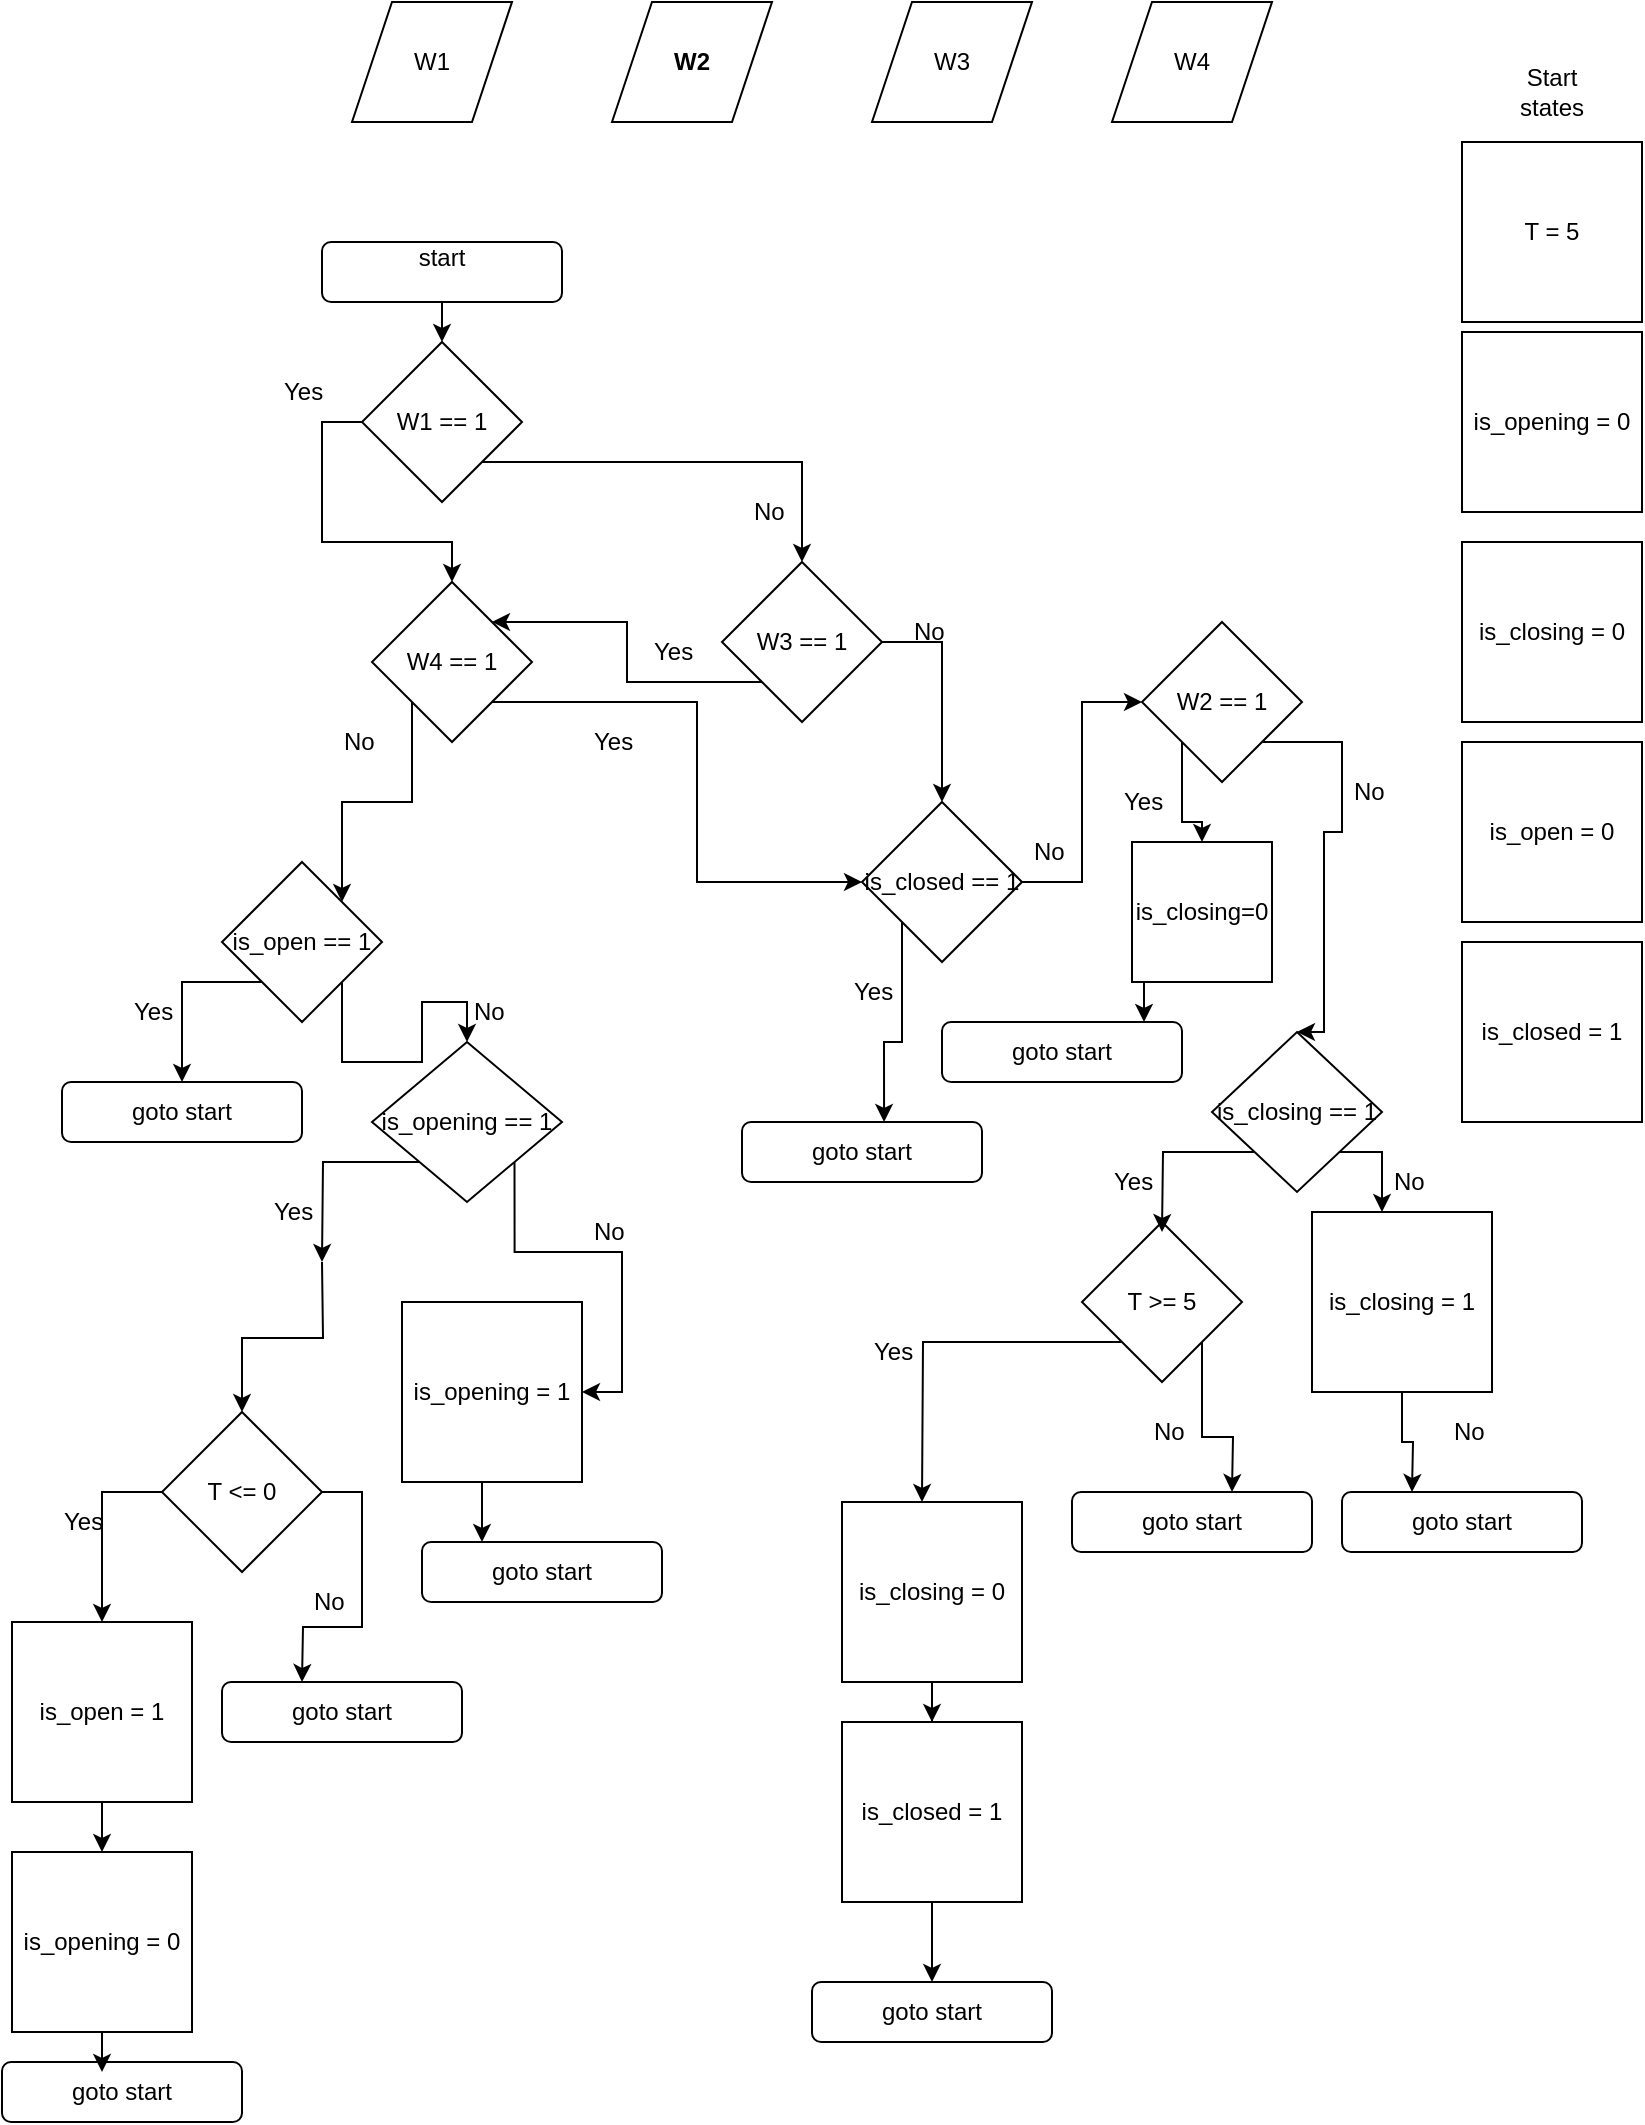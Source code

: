 <mxfile version="25.0.3">
  <diagram name="Page-1" id="KvRAbFXGMKusidXB823i">
    <mxGraphModel dx="1035" dy="562" grid="1" gridSize="10" guides="1" tooltips="1" connect="1" arrows="1" fold="1" page="1" pageScale="1" pageWidth="850" pageHeight="1100" math="0" shadow="0">
      <root>
        <mxCell id="0" />
        <mxCell id="1" parent="0" />
        <mxCell id="lL323Zc3xE1iprVFfcl4-1" style="edgeStyle=orthogonalEdgeStyle;rounded=0;orthogonalLoop=1;jettySize=auto;html=1;exitX=1;exitY=1;exitDx=0;exitDy=0;entryX=0.5;entryY=0;entryDx=0;entryDy=0;" edge="1" parent="1" source="lL323Zc3xE1iprVFfcl4-3" target="lL323Zc3xE1iprVFfcl4-14">
          <mxGeometry relative="1" as="geometry" />
        </mxCell>
        <mxCell id="lL323Zc3xE1iprVFfcl4-2" style="edgeStyle=orthogonalEdgeStyle;rounded=0;orthogonalLoop=1;jettySize=auto;html=1;exitX=0;exitY=0.5;exitDx=0;exitDy=0;entryX=0.5;entryY=0;entryDx=0;entryDy=0;" edge="1" parent="1" source="lL323Zc3xE1iprVFfcl4-3" target="lL323Zc3xE1iprVFfcl4-63">
          <mxGeometry relative="1" as="geometry" />
        </mxCell>
        <mxCell id="lL323Zc3xE1iprVFfcl4-3" value="W1 == 1" style="rhombus;whiteSpace=wrap;html=1;" vertex="1" parent="1">
          <mxGeometry x="190" y="200" width="80" height="80" as="geometry" />
        </mxCell>
        <mxCell id="lL323Zc3xE1iprVFfcl4-4" value="W4" style="shape=parallelogram;perimeter=parallelogramPerimeter;whiteSpace=wrap;html=1;fixedSize=1;" vertex="1" parent="1">
          <mxGeometry x="565" y="30" width="80" height="60" as="geometry" />
        </mxCell>
        <mxCell id="lL323Zc3xE1iprVFfcl4-5" value="W3" style="shape=parallelogram;perimeter=parallelogramPerimeter;whiteSpace=wrap;html=1;fixedSize=1;" vertex="1" parent="1">
          <mxGeometry x="445" y="30" width="80" height="60" as="geometry" />
        </mxCell>
        <mxCell id="lL323Zc3xE1iprVFfcl4-6" value="W2" style="shape=parallelogram;perimeter=parallelogramPerimeter;whiteSpace=wrap;html=1;fixedSize=1;fontStyle=1" vertex="1" parent="1">
          <mxGeometry x="315" y="30" width="80" height="60" as="geometry" />
        </mxCell>
        <mxCell id="lL323Zc3xE1iprVFfcl4-7" value="W1" style="shape=parallelogram;perimeter=parallelogramPerimeter;whiteSpace=wrap;html=1;fixedSize=1;" vertex="1" parent="1">
          <mxGeometry x="185" y="30" width="80" height="60" as="geometry" />
        </mxCell>
        <mxCell id="lL323Zc3xE1iprVFfcl4-8" value="No" style="text;strokeColor=none;fillColor=none;align=left;verticalAlign=middle;spacingLeft=4;spacingRight=4;overflow=hidden;points=[[0,0.5],[1,0.5]];portConstraint=eastwest;rotatable=0;whiteSpace=wrap;html=1;" vertex="1" parent="1">
          <mxGeometry x="380" y="270" width="30" height="30" as="geometry" />
        </mxCell>
        <mxCell id="lL323Zc3xE1iprVFfcl4-9" style="edgeStyle=orthogonalEdgeStyle;rounded=0;orthogonalLoop=1;jettySize=auto;html=1;exitX=0.5;exitY=1;exitDx=0;exitDy=0;entryX=0.5;entryY=0;entryDx=0;entryDy=0;" edge="1" parent="1" source="lL323Zc3xE1iprVFfcl4-10">
          <mxGeometry relative="1" as="geometry">
            <mxPoint x="250" y="800" as="targetPoint" />
          </mxGeometry>
        </mxCell>
        <mxCell id="lL323Zc3xE1iprVFfcl4-10" value="is_opening = 1" style="whiteSpace=wrap;html=1;aspect=fixed;" vertex="1" parent="1">
          <mxGeometry x="210" y="680" width="90" height="90" as="geometry" />
        </mxCell>
        <mxCell id="lL323Zc3xE1iprVFfcl4-11" value="is_opening = 0" style="whiteSpace=wrap;html=1;aspect=fixed;" vertex="1" parent="1">
          <mxGeometry x="740" y="195" width="90" height="90" as="geometry" />
        </mxCell>
        <mxCell id="lL323Zc3xE1iprVFfcl4-12" style="edgeStyle=orthogonalEdgeStyle;rounded=0;orthogonalLoop=1;jettySize=auto;html=1;exitX=1;exitY=0.5;exitDx=0;exitDy=0;" edge="1" parent="1" source="lL323Zc3xE1iprVFfcl4-14" target="lL323Zc3xE1iprVFfcl4-44">
          <mxGeometry relative="1" as="geometry" />
        </mxCell>
        <mxCell id="lL323Zc3xE1iprVFfcl4-13" style="edgeStyle=orthogonalEdgeStyle;rounded=0;orthogonalLoop=1;jettySize=auto;html=1;exitX=0;exitY=1;exitDx=0;exitDy=0;entryX=1;entryY=0;entryDx=0;entryDy=0;" edge="1" parent="1" source="lL323Zc3xE1iprVFfcl4-14" target="lL323Zc3xE1iprVFfcl4-63">
          <mxGeometry relative="1" as="geometry" />
        </mxCell>
        <mxCell id="lL323Zc3xE1iprVFfcl4-14" value="W3 == 1" style="rhombus;whiteSpace=wrap;html=1;" vertex="1" parent="1">
          <mxGeometry x="370" y="310" width="80" height="80" as="geometry" />
        </mxCell>
        <mxCell id="lL323Zc3xE1iprVFfcl4-15" value="Yes" style="text;strokeColor=none;fillColor=none;align=left;verticalAlign=middle;spacingLeft=4;spacingRight=4;overflow=hidden;points=[[0,0.5],[1,0.5]];portConstraint=eastwest;rotatable=0;whiteSpace=wrap;html=1;" vertex="1" parent="1">
          <mxGeometry x="330" y="340" width="30" height="30" as="geometry" />
        </mxCell>
        <mxCell id="lL323Zc3xE1iprVFfcl4-16" value="Start states" style="text;html=1;align=center;verticalAlign=middle;whiteSpace=wrap;rounded=0;" vertex="1" parent="1">
          <mxGeometry x="755" y="60" width="60" height="30" as="geometry" />
        </mxCell>
        <mxCell id="lL323Zc3xE1iprVFfcl4-17" style="edgeStyle=orthogonalEdgeStyle;rounded=0;orthogonalLoop=1;jettySize=auto;html=1;exitX=1;exitY=1;exitDx=0;exitDy=0;entryX=0.75;entryY=0;entryDx=0;entryDy=0;" edge="1" parent="1" source="lL323Zc3xE1iprVFfcl4-19">
          <mxGeometry relative="1" as="geometry">
            <mxPoint x="625" y="775" as="targetPoint" />
          </mxGeometry>
        </mxCell>
        <mxCell id="lL323Zc3xE1iprVFfcl4-18" style="edgeStyle=orthogonalEdgeStyle;rounded=0;orthogonalLoop=1;jettySize=auto;html=1;exitX=0;exitY=1;exitDx=0;exitDy=0;" edge="1" parent="1" source="lL323Zc3xE1iprVFfcl4-19">
          <mxGeometry relative="1" as="geometry">
            <mxPoint x="470" y="780" as="targetPoint" />
          </mxGeometry>
        </mxCell>
        <mxCell id="lL323Zc3xE1iprVFfcl4-19" value="T &amp;gt;= 5" style="rhombus;whiteSpace=wrap;html=1;" vertex="1" parent="1">
          <mxGeometry x="550" y="640" width="80" height="80" as="geometry" />
        </mxCell>
        <mxCell id="lL323Zc3xE1iprVFfcl4-20" value="Yes" style="text;strokeColor=none;fillColor=none;align=left;verticalAlign=middle;spacingLeft=4;spacingRight=4;overflow=hidden;points=[[0,0.5],[1,0.5]];portConstraint=eastwest;rotatable=0;whiteSpace=wrap;html=1;" vertex="1" parent="1">
          <mxGeometry x="145" y="210" width="30" height="30" as="geometry" />
        </mxCell>
        <mxCell id="lL323Zc3xE1iprVFfcl4-21" style="edgeStyle=orthogonalEdgeStyle;rounded=0;orthogonalLoop=1;jettySize=auto;html=1;entryX=0.5;entryY=0;entryDx=0;entryDy=0;" edge="1" parent="1" target="lL323Zc3xE1iprVFfcl4-24">
          <mxGeometry relative="1" as="geometry">
            <mxPoint x="170" y="660" as="sourcePoint" />
          </mxGeometry>
        </mxCell>
        <mxCell id="lL323Zc3xE1iprVFfcl4-22" style="edgeStyle=orthogonalEdgeStyle;rounded=0;orthogonalLoop=1;jettySize=auto;html=1;exitX=0;exitY=0.5;exitDx=0;exitDy=0;entryX=0.5;entryY=0;entryDx=0;entryDy=0;" edge="1" parent="1" source="lL323Zc3xE1iprVFfcl4-24" target="lL323Zc3xE1iprVFfcl4-39">
          <mxGeometry relative="1" as="geometry">
            <mxPoint x="65" y="835" as="targetPoint" />
          </mxGeometry>
        </mxCell>
        <mxCell id="lL323Zc3xE1iprVFfcl4-23" style="edgeStyle=orthogonalEdgeStyle;rounded=0;orthogonalLoop=1;jettySize=auto;html=1;exitX=1;exitY=0.5;exitDx=0;exitDy=0;" edge="1" parent="1" source="lL323Zc3xE1iprVFfcl4-24">
          <mxGeometry relative="1" as="geometry">
            <mxPoint x="160" y="870" as="targetPoint" />
          </mxGeometry>
        </mxCell>
        <mxCell id="lL323Zc3xE1iprVFfcl4-24" value="T &amp;lt;= 0" style="rhombus;whiteSpace=wrap;html=1;" vertex="1" parent="1">
          <mxGeometry x="90" y="735" width="80" height="80" as="geometry" />
        </mxCell>
        <mxCell id="lL323Zc3xE1iprVFfcl4-25" value="Yes" style="text;strokeColor=none;fillColor=none;align=left;verticalAlign=middle;spacingLeft=4;spacingRight=4;overflow=hidden;points=[[0,0.5],[1,0.5]];portConstraint=eastwest;rotatable=0;whiteSpace=wrap;html=1;" vertex="1" parent="1">
          <mxGeometry x="35" y="775" width="30" height="30" as="geometry" />
        </mxCell>
        <mxCell id="lL323Zc3xE1iprVFfcl4-26" value="No" style="text;strokeColor=none;fillColor=none;align=left;verticalAlign=middle;spacingLeft=4;spacingRight=4;overflow=hidden;points=[[0,0.5],[1,0.5]];portConstraint=eastwest;rotatable=0;whiteSpace=wrap;html=1;" vertex="1" parent="1">
          <mxGeometry x="160" y="815" width="30" height="30" as="geometry" />
        </mxCell>
        <mxCell id="lL323Zc3xE1iprVFfcl4-27" value="is_closing = 0" style="whiteSpace=wrap;html=1;aspect=fixed;" vertex="1" parent="1">
          <mxGeometry x="740" y="300" width="90" height="90" as="geometry" />
        </mxCell>
        <mxCell id="lL323Zc3xE1iprVFfcl4-28" value="is_open = 0" style="whiteSpace=wrap;html=1;aspect=fixed;" vertex="1" parent="1">
          <mxGeometry x="740" y="400" width="90" height="90" as="geometry" />
        </mxCell>
        <mxCell id="lL323Zc3xE1iprVFfcl4-29" value="is_closed = 1" style="whiteSpace=wrap;html=1;aspect=fixed;" vertex="1" parent="1">
          <mxGeometry x="740" y="500" width="90" height="90" as="geometry" />
        </mxCell>
        <mxCell id="lL323Zc3xE1iprVFfcl4-30" style="edgeStyle=orthogonalEdgeStyle;rounded=0;orthogonalLoop=1;jettySize=auto;html=1;exitX=0;exitY=1;exitDx=0;exitDy=0;" edge="1" parent="1" source="lL323Zc3xE1iprVFfcl4-32">
          <mxGeometry relative="1" as="geometry">
            <mxPoint x="100" y="570" as="targetPoint" />
          </mxGeometry>
        </mxCell>
        <mxCell id="lL323Zc3xE1iprVFfcl4-31" style="edgeStyle=orthogonalEdgeStyle;rounded=0;orthogonalLoop=1;jettySize=auto;html=1;exitX=1;exitY=1;exitDx=0;exitDy=0;entryX=0.5;entryY=0;entryDx=0;entryDy=0;" edge="1" parent="1" source="lL323Zc3xE1iprVFfcl4-32" target="lL323Zc3xE1iprVFfcl4-49">
          <mxGeometry relative="1" as="geometry">
            <mxPoint x="220" y="560" as="targetPoint" />
          </mxGeometry>
        </mxCell>
        <mxCell id="lL323Zc3xE1iprVFfcl4-32" value="is_open == 1" style="rhombus;whiteSpace=wrap;html=1;" vertex="1" parent="1">
          <mxGeometry x="120" y="460" width="80" height="80" as="geometry" />
        </mxCell>
        <mxCell id="lL323Zc3xE1iprVFfcl4-33" value="Yes" style="text;strokeColor=none;fillColor=none;align=left;verticalAlign=middle;spacingLeft=4;spacingRight=4;overflow=hidden;points=[[0,0.5],[1,0.5]];portConstraint=eastwest;rotatable=0;whiteSpace=wrap;html=1;" vertex="1" parent="1">
          <mxGeometry x="70" y="520" width="30" height="30" as="geometry" />
        </mxCell>
        <mxCell id="lL323Zc3xE1iprVFfcl4-34" value="No" style="text;strokeColor=none;fillColor=none;align=left;verticalAlign=middle;spacingLeft=4;spacingRight=4;overflow=hidden;points=[[0,0.5],[1,0.5]];portConstraint=eastwest;rotatable=0;whiteSpace=wrap;html=1;" vertex="1" parent="1">
          <mxGeometry x="240" y="520" width="30" height="30" as="geometry" />
        </mxCell>
        <mxCell id="lL323Zc3xE1iprVFfcl4-35" style="edgeStyle=orthogonalEdgeStyle;rounded=0;orthogonalLoop=1;jettySize=auto;html=1;exitX=0.5;exitY=1;exitDx=0;exitDy=0;entryX=0.5;entryY=0;entryDx=0;entryDy=0;" edge="1" parent="1" source="lL323Zc3xE1iprVFfcl4-36" target="lL323Zc3xE1iprVFfcl4-3">
          <mxGeometry relative="1" as="geometry" />
        </mxCell>
        <mxCell id="lL323Zc3xE1iprVFfcl4-36" value="&lt;div&gt;start&lt;/div&gt;&lt;div&gt;&lt;br&gt;&lt;/div&gt;" style="rounded=1;whiteSpace=wrap;html=1;" vertex="1" parent="1">
          <mxGeometry x="170" y="150" width="120" height="30" as="geometry" />
        </mxCell>
        <mxCell id="lL323Zc3xE1iprVFfcl4-37" value="goto start" style="rounded=1;whiteSpace=wrap;html=1;" vertex="1" parent="1">
          <mxGeometry x="40" y="570" width="120" height="30" as="geometry" />
        </mxCell>
        <mxCell id="lL323Zc3xE1iprVFfcl4-38" style="edgeStyle=orthogonalEdgeStyle;rounded=0;orthogonalLoop=1;jettySize=auto;html=1;exitX=0.5;exitY=1;exitDx=0;exitDy=0;entryX=0.5;entryY=0;entryDx=0;entryDy=0;" edge="1" parent="1">
          <mxGeometry relative="1" as="geometry">
            <mxPoint x="60" y="925" as="sourcePoint" />
            <mxPoint x="60" y="955" as="targetPoint" />
          </mxGeometry>
        </mxCell>
        <mxCell id="lL323Zc3xE1iprVFfcl4-39" value="is_open = 1" style="whiteSpace=wrap;html=1;aspect=fixed;" vertex="1" parent="1">
          <mxGeometry x="15" y="840" width="90" height="90" as="geometry" />
        </mxCell>
        <mxCell id="lL323Zc3xE1iprVFfcl4-40" value="goto start" style="rounded=1;whiteSpace=wrap;html=1;" vertex="1" parent="1">
          <mxGeometry x="10" y="1060" width="120" height="30" as="geometry" />
        </mxCell>
        <mxCell id="lL323Zc3xE1iprVFfcl4-41" value="goto start" style="rounded=1;whiteSpace=wrap;html=1;" vertex="1" parent="1">
          <mxGeometry x="545" y="775" width="120" height="30" as="geometry" />
        </mxCell>
        <mxCell id="lL323Zc3xE1iprVFfcl4-42" style="edgeStyle=orthogonalEdgeStyle;rounded=0;orthogonalLoop=1;jettySize=auto;html=1;exitX=0;exitY=1;exitDx=0;exitDy=0;entryX=0.592;entryY=0;entryDx=0;entryDy=0;entryPerimeter=0;" edge="1" parent="1" source="lL323Zc3xE1iprVFfcl4-44" target="lL323Zc3xE1iprVFfcl4-60">
          <mxGeometry relative="1" as="geometry">
            <mxPoint x="450" y="570" as="targetPoint" />
          </mxGeometry>
        </mxCell>
        <mxCell id="lL323Zc3xE1iprVFfcl4-43" style="edgeStyle=orthogonalEdgeStyle;rounded=0;orthogonalLoop=1;jettySize=auto;html=1;exitX=1;exitY=0.5;exitDx=0;exitDy=0;entryX=0;entryY=0.5;entryDx=0;entryDy=0;" edge="1" parent="1" source="lL323Zc3xE1iprVFfcl4-44" target="lL323Zc3xE1iprVFfcl4-79">
          <mxGeometry relative="1" as="geometry" />
        </mxCell>
        <mxCell id="lL323Zc3xE1iprVFfcl4-44" value="is_closed == 1" style="rhombus;whiteSpace=wrap;html=1;" vertex="1" parent="1">
          <mxGeometry x="440" y="430" width="80" height="80" as="geometry" />
        </mxCell>
        <mxCell id="lL323Zc3xE1iprVFfcl4-45" value="Yes" style="text;strokeColor=none;fillColor=none;align=left;verticalAlign=middle;spacingLeft=4;spacingRight=4;overflow=hidden;points=[[0,0.5],[1,0.5]];portConstraint=eastwest;rotatable=0;whiteSpace=wrap;html=1;" vertex="1" parent="1">
          <mxGeometry x="430" y="510" width="30" height="30" as="geometry" />
        </mxCell>
        <mxCell id="lL323Zc3xE1iprVFfcl4-46" value="No" style="text;strokeColor=none;fillColor=none;align=left;verticalAlign=middle;spacingLeft=4;spacingRight=4;overflow=hidden;points=[[0,0.5],[1,0.5]];portConstraint=eastwest;rotatable=0;whiteSpace=wrap;html=1;" vertex="1" parent="1">
          <mxGeometry x="730" y="730" width="30" height="30" as="geometry" />
        </mxCell>
        <mxCell id="lL323Zc3xE1iprVFfcl4-47" style="edgeStyle=orthogonalEdgeStyle;rounded=0;orthogonalLoop=1;jettySize=auto;html=1;exitX=0;exitY=1;exitDx=0;exitDy=0;" edge="1" parent="1" source="lL323Zc3xE1iprVFfcl4-49">
          <mxGeometry relative="1" as="geometry">
            <mxPoint x="170" y="660" as="targetPoint" />
          </mxGeometry>
        </mxCell>
        <mxCell id="lL323Zc3xE1iprVFfcl4-48" style="edgeStyle=orthogonalEdgeStyle;rounded=0;orthogonalLoop=1;jettySize=auto;html=1;exitX=1;exitY=1;exitDx=0;exitDy=0;entryX=1;entryY=0.5;entryDx=0;entryDy=0;" edge="1" parent="1" source="lL323Zc3xE1iprVFfcl4-49" target="lL323Zc3xE1iprVFfcl4-10">
          <mxGeometry relative="1" as="geometry">
            <mxPoint x="310" y="650" as="targetPoint" />
          </mxGeometry>
        </mxCell>
        <mxCell id="lL323Zc3xE1iprVFfcl4-49" value="is_opening == 1" style="rhombus;whiteSpace=wrap;html=1;" vertex="1" parent="1">
          <mxGeometry x="195" y="550" width="95" height="80" as="geometry" />
        </mxCell>
        <mxCell id="lL323Zc3xE1iprVFfcl4-50" value="Yes" style="text;strokeColor=none;fillColor=none;align=left;verticalAlign=middle;spacingLeft=4;spacingRight=4;overflow=hidden;points=[[0,0.5],[1,0.5]];portConstraint=eastwest;rotatable=0;whiteSpace=wrap;html=1;" vertex="1" parent="1">
          <mxGeometry x="140" y="620" width="30" height="30" as="geometry" />
        </mxCell>
        <mxCell id="lL323Zc3xE1iprVFfcl4-51" value="No" style="text;strokeColor=none;fillColor=none;align=left;verticalAlign=middle;spacingLeft=4;spacingRight=4;overflow=hidden;points=[[0,0.5],[1,0.5]];portConstraint=eastwest;rotatable=0;whiteSpace=wrap;html=1;" vertex="1" parent="1">
          <mxGeometry x="300" y="630" width="30" height="30" as="geometry" />
        </mxCell>
        <mxCell id="lL323Zc3xE1iprVFfcl4-52" value="goto start" style="rounded=1;whiteSpace=wrap;html=1;" vertex="1" parent="1">
          <mxGeometry x="220" y="800" width="120" height="30" as="geometry" />
        </mxCell>
        <mxCell id="lL323Zc3xE1iprVFfcl4-53" value="" style="edgeStyle=orthogonalEdgeStyle;rounded=0;orthogonalLoop=1;jettySize=auto;html=1;" edge="1" parent="1" source="lL323Zc3xE1iprVFfcl4-54">
          <mxGeometry relative="1" as="geometry">
            <mxPoint x="60" y="1065" as="targetPoint" />
          </mxGeometry>
        </mxCell>
        <mxCell id="lL323Zc3xE1iprVFfcl4-54" value="is_opening = 0" style="whiteSpace=wrap;html=1;aspect=fixed;" vertex="1" parent="1">
          <mxGeometry x="15" y="955" width="90" height="90" as="geometry" />
        </mxCell>
        <mxCell id="lL323Zc3xE1iprVFfcl4-55" style="edgeStyle=orthogonalEdgeStyle;rounded=0;orthogonalLoop=1;jettySize=auto;html=1;exitX=0;exitY=1;exitDx=0;exitDy=0;" edge="1" parent="1" source="lL323Zc3xE1iprVFfcl4-57">
          <mxGeometry relative="1" as="geometry">
            <mxPoint x="590" y="645" as="targetPoint" />
          </mxGeometry>
        </mxCell>
        <mxCell id="lL323Zc3xE1iprVFfcl4-56" style="edgeStyle=orthogonalEdgeStyle;rounded=0;orthogonalLoop=1;jettySize=auto;html=1;exitX=1;exitY=1;exitDx=0;exitDy=0;" edge="1" parent="1" source="lL323Zc3xE1iprVFfcl4-57">
          <mxGeometry relative="1" as="geometry">
            <mxPoint x="700" y="635" as="targetPoint" />
          </mxGeometry>
        </mxCell>
        <mxCell id="lL323Zc3xE1iprVFfcl4-57" value="is_closing == 1" style="rhombus;whiteSpace=wrap;html=1;" vertex="1" parent="1">
          <mxGeometry x="615" y="545" width="85" height="80" as="geometry" />
        </mxCell>
        <mxCell id="lL323Zc3xE1iprVFfcl4-58" value="Yes" style="text;strokeColor=none;fillColor=none;align=left;verticalAlign=middle;spacingLeft=4;spacingRight=4;overflow=hidden;points=[[0,0.5],[1,0.5]];portConstraint=eastwest;rotatable=0;whiteSpace=wrap;html=1;" vertex="1" parent="1">
          <mxGeometry x="560" y="605" width="30" height="30" as="geometry" />
        </mxCell>
        <mxCell id="lL323Zc3xE1iprVFfcl4-59" value="No" style="text;strokeColor=none;fillColor=none;align=left;verticalAlign=middle;spacingLeft=4;spacingRight=4;overflow=hidden;points=[[0,0.5],[1,0.5]];portConstraint=eastwest;rotatable=0;whiteSpace=wrap;html=1;" vertex="1" parent="1">
          <mxGeometry x="700" y="605" width="30" height="30" as="geometry" />
        </mxCell>
        <mxCell id="lL323Zc3xE1iprVFfcl4-60" value="goto start" style="rounded=1;whiteSpace=wrap;html=1;" vertex="1" parent="1">
          <mxGeometry x="380" y="590" width="120" height="30" as="geometry" />
        </mxCell>
        <mxCell id="lL323Zc3xE1iprVFfcl4-61" style="edgeStyle=orthogonalEdgeStyle;rounded=0;orthogonalLoop=1;jettySize=auto;html=1;exitX=0;exitY=1;exitDx=0;exitDy=0;entryX=1;entryY=0;entryDx=0;entryDy=0;" edge="1" parent="1" source="lL323Zc3xE1iprVFfcl4-63" target="lL323Zc3xE1iprVFfcl4-32">
          <mxGeometry relative="1" as="geometry" />
        </mxCell>
        <mxCell id="lL323Zc3xE1iprVFfcl4-62" style="edgeStyle=orthogonalEdgeStyle;rounded=0;orthogonalLoop=1;jettySize=auto;html=1;exitX=1;exitY=1;exitDx=0;exitDy=0;entryX=0;entryY=0.5;entryDx=0;entryDy=0;" edge="1" parent="1" source="lL323Zc3xE1iprVFfcl4-63" target="lL323Zc3xE1iprVFfcl4-44">
          <mxGeometry relative="1" as="geometry" />
        </mxCell>
        <mxCell id="lL323Zc3xE1iprVFfcl4-63" value="W4 == 1" style="rhombus;whiteSpace=wrap;html=1;" vertex="1" parent="1">
          <mxGeometry x="195" y="320" width="80" height="80" as="geometry" />
        </mxCell>
        <mxCell id="lL323Zc3xE1iprVFfcl4-64" value="Yes" style="text;strokeColor=none;fillColor=none;align=left;verticalAlign=middle;spacingLeft=4;spacingRight=4;overflow=hidden;points=[[0,0.5],[1,0.5]];portConstraint=eastwest;rotatable=0;whiteSpace=wrap;html=1;" vertex="1" parent="1">
          <mxGeometry x="300" y="390" width="30" height="20" as="geometry" />
        </mxCell>
        <mxCell id="lL323Zc3xE1iprVFfcl4-65" value="No" style="text;strokeColor=none;fillColor=none;align=left;verticalAlign=middle;spacingLeft=4;spacingRight=4;overflow=hidden;points=[[0,0.5],[1,0.5]];portConstraint=eastwest;rotatable=0;whiteSpace=wrap;html=1;" vertex="1" parent="1">
          <mxGeometry x="175" y="385" width="30" height="30" as="geometry" />
        </mxCell>
        <mxCell id="lL323Zc3xE1iprVFfcl4-66" style="edgeStyle=orthogonalEdgeStyle;rounded=0;orthogonalLoop=1;jettySize=auto;html=1;exitX=0.5;exitY=1;exitDx=0;exitDy=0;entryX=0.5;entryY=0;entryDx=0;entryDy=0;" edge="1" parent="1" source="lL323Zc3xE1iprVFfcl4-67">
          <mxGeometry relative="1" as="geometry">
            <mxPoint x="715" y="775" as="targetPoint" />
          </mxGeometry>
        </mxCell>
        <mxCell id="lL323Zc3xE1iprVFfcl4-67" value="is_closing = 1" style="whiteSpace=wrap;html=1;aspect=fixed;" vertex="1" parent="1">
          <mxGeometry x="665" y="635" width="90" height="90" as="geometry" />
        </mxCell>
        <mxCell id="lL323Zc3xE1iprVFfcl4-68" value="No" style="text;strokeColor=none;fillColor=none;align=left;verticalAlign=middle;spacingLeft=4;spacingRight=4;overflow=hidden;points=[[0,0.5],[1,0.5]];portConstraint=eastwest;rotatable=0;whiteSpace=wrap;html=1;" vertex="1" parent="1">
          <mxGeometry x="580" y="730" width="30" height="30" as="geometry" />
        </mxCell>
        <mxCell id="lL323Zc3xE1iprVFfcl4-69" value="Yes" style="text;strokeColor=none;fillColor=none;align=left;verticalAlign=middle;spacingLeft=4;spacingRight=4;overflow=hidden;points=[[0,0.5],[1,0.5]];portConstraint=eastwest;rotatable=0;whiteSpace=wrap;html=1;" vertex="1" parent="1">
          <mxGeometry x="440" y="690" width="30" height="30" as="geometry" />
        </mxCell>
        <mxCell id="lL323Zc3xE1iprVFfcl4-70" value="goto start" style="rounded=1;whiteSpace=wrap;html=1;" vertex="1" parent="1">
          <mxGeometry x="680" y="775" width="120" height="30" as="geometry" />
        </mxCell>
        <mxCell id="lL323Zc3xE1iprVFfcl4-71" value="T = 5" style="whiteSpace=wrap;html=1;aspect=fixed;" vertex="1" parent="1">
          <mxGeometry x="740" y="100" width="90" height="90" as="geometry" />
        </mxCell>
        <mxCell id="lL323Zc3xE1iprVFfcl4-72" style="edgeStyle=orthogonalEdgeStyle;rounded=0;orthogonalLoop=1;jettySize=auto;html=1;entryX=0.5;entryY=0;entryDx=0;entryDy=0;" edge="1" parent="1" source="lL323Zc3xE1iprVFfcl4-73" target="lL323Zc3xE1iprVFfcl4-75">
          <mxGeometry relative="1" as="geometry" />
        </mxCell>
        <mxCell id="lL323Zc3xE1iprVFfcl4-73" value="is_closing = 0" style="whiteSpace=wrap;html=1;aspect=fixed;" vertex="1" parent="1">
          <mxGeometry x="430" y="780" width="90" height="90" as="geometry" />
        </mxCell>
        <mxCell id="lL323Zc3xE1iprVFfcl4-74" style="edgeStyle=orthogonalEdgeStyle;rounded=0;orthogonalLoop=1;jettySize=auto;html=1;exitX=0.5;exitY=1;exitDx=0;exitDy=0;" edge="1" parent="1" source="lL323Zc3xE1iprVFfcl4-75" target="lL323Zc3xE1iprVFfcl4-76">
          <mxGeometry relative="1" as="geometry" />
        </mxCell>
        <mxCell id="lL323Zc3xE1iprVFfcl4-75" value="is_closed = 1" style="whiteSpace=wrap;html=1;aspect=fixed;" vertex="1" parent="1">
          <mxGeometry x="430" y="890" width="90" height="90" as="geometry" />
        </mxCell>
        <mxCell id="lL323Zc3xE1iprVFfcl4-76" value="goto start" style="rounded=1;whiteSpace=wrap;html=1;" vertex="1" parent="1">
          <mxGeometry x="415" y="1020" width="120" height="30" as="geometry" />
        </mxCell>
        <mxCell id="lL323Zc3xE1iprVFfcl4-77" style="edgeStyle=orthogonalEdgeStyle;rounded=0;orthogonalLoop=1;jettySize=auto;html=1;exitX=1;exitY=1;exitDx=0;exitDy=0;entryX=0.5;entryY=0;entryDx=0;entryDy=0;" edge="1" parent="1" source="lL323Zc3xE1iprVFfcl4-79" target="lL323Zc3xE1iprVFfcl4-57">
          <mxGeometry relative="1" as="geometry">
            <mxPoint x="670" y="470" as="targetPoint" />
            <Array as="points">
              <mxPoint x="680" y="400" />
              <mxPoint x="680" y="445" />
              <mxPoint x="671" y="445" />
              <mxPoint x="671" y="545" />
            </Array>
          </mxGeometry>
        </mxCell>
        <mxCell id="lL323Zc3xE1iprVFfcl4-78" style="edgeStyle=orthogonalEdgeStyle;rounded=0;orthogonalLoop=1;jettySize=auto;html=1;exitX=0;exitY=1;exitDx=0;exitDy=0;entryX=0.5;entryY=0;entryDx=0;entryDy=0;" edge="1" parent="1" source="lL323Zc3xE1iprVFfcl4-79" target="lL323Zc3xE1iprVFfcl4-85">
          <mxGeometry relative="1" as="geometry" />
        </mxCell>
        <mxCell id="lL323Zc3xE1iprVFfcl4-79" value="W2 == 1" style="rhombus;whiteSpace=wrap;html=1;" vertex="1" parent="1">
          <mxGeometry x="580" y="340" width="80" height="80" as="geometry" />
        </mxCell>
        <mxCell id="lL323Zc3xE1iprVFfcl4-80" value="Yes" style="text;strokeColor=none;fillColor=none;align=left;verticalAlign=middle;spacingLeft=4;spacingRight=4;overflow=hidden;points=[[0,0.5],[1,0.5]];portConstraint=eastwest;rotatable=0;whiteSpace=wrap;html=1;" vertex="1" parent="1">
          <mxGeometry x="565" y="415" width="30" height="30" as="geometry" />
        </mxCell>
        <mxCell id="lL323Zc3xE1iprVFfcl4-81" value="No" style="text;strokeColor=none;fillColor=none;align=left;verticalAlign=middle;spacingLeft=4;spacingRight=4;overflow=hidden;points=[[0,0.5],[1,0.5]];portConstraint=eastwest;rotatable=0;whiteSpace=wrap;html=1;" vertex="1" parent="1">
          <mxGeometry x="680" y="410" width="30" height="30" as="geometry" />
        </mxCell>
        <mxCell id="lL323Zc3xE1iprVFfcl4-82" value="goto start" style="rounded=1;whiteSpace=wrap;html=1;" vertex="1" parent="1">
          <mxGeometry x="480" y="540" width="120" height="30" as="geometry" />
        </mxCell>
        <mxCell id="lL323Zc3xE1iprVFfcl4-83" value="No" style="text;strokeColor=none;fillColor=none;align=left;verticalAlign=middle;spacingLeft=4;spacingRight=4;overflow=hidden;points=[[0,0.5],[1,0.5]];portConstraint=eastwest;rotatable=0;whiteSpace=wrap;html=1;" vertex="1" parent="1">
          <mxGeometry x="520" y="440" width="30" height="30" as="geometry" />
        </mxCell>
        <mxCell id="lL323Zc3xE1iprVFfcl4-84" value="No" style="text;strokeColor=none;fillColor=none;align=left;verticalAlign=middle;spacingLeft=4;spacingRight=4;overflow=hidden;points=[[0,0.5],[1,0.5]];portConstraint=eastwest;rotatable=0;whiteSpace=wrap;html=1;" vertex="1" parent="1">
          <mxGeometry x="460" y="330" width="30" height="30" as="geometry" />
        </mxCell>
        <mxCell id="lL323Zc3xE1iprVFfcl4-85" value="is_closing=0" style="whiteSpace=wrap;html=1;aspect=fixed;" vertex="1" parent="1">
          <mxGeometry x="575" y="450" width="70" height="70" as="geometry" />
        </mxCell>
        <mxCell id="lL323Zc3xE1iprVFfcl4-86" style="edgeStyle=orthogonalEdgeStyle;rounded=0;orthogonalLoop=1;jettySize=auto;html=1;exitX=0.25;exitY=1;exitDx=0;exitDy=0;" edge="1" parent="1" source="lL323Zc3xE1iprVFfcl4-85" target="lL323Zc3xE1iprVFfcl4-82">
          <mxGeometry relative="1" as="geometry">
            <mxPoint x="581" y="537" as="targetPoint" />
            <Array as="points">
              <mxPoint x="581" y="520" />
            </Array>
          </mxGeometry>
        </mxCell>
        <mxCell id="lL323Zc3xE1iprVFfcl4-87" value="goto start" style="rounded=1;whiteSpace=wrap;html=1;" vertex="1" parent="1">
          <mxGeometry x="120" y="870" width="120" height="30" as="geometry" />
        </mxCell>
      </root>
    </mxGraphModel>
  </diagram>
</mxfile>
